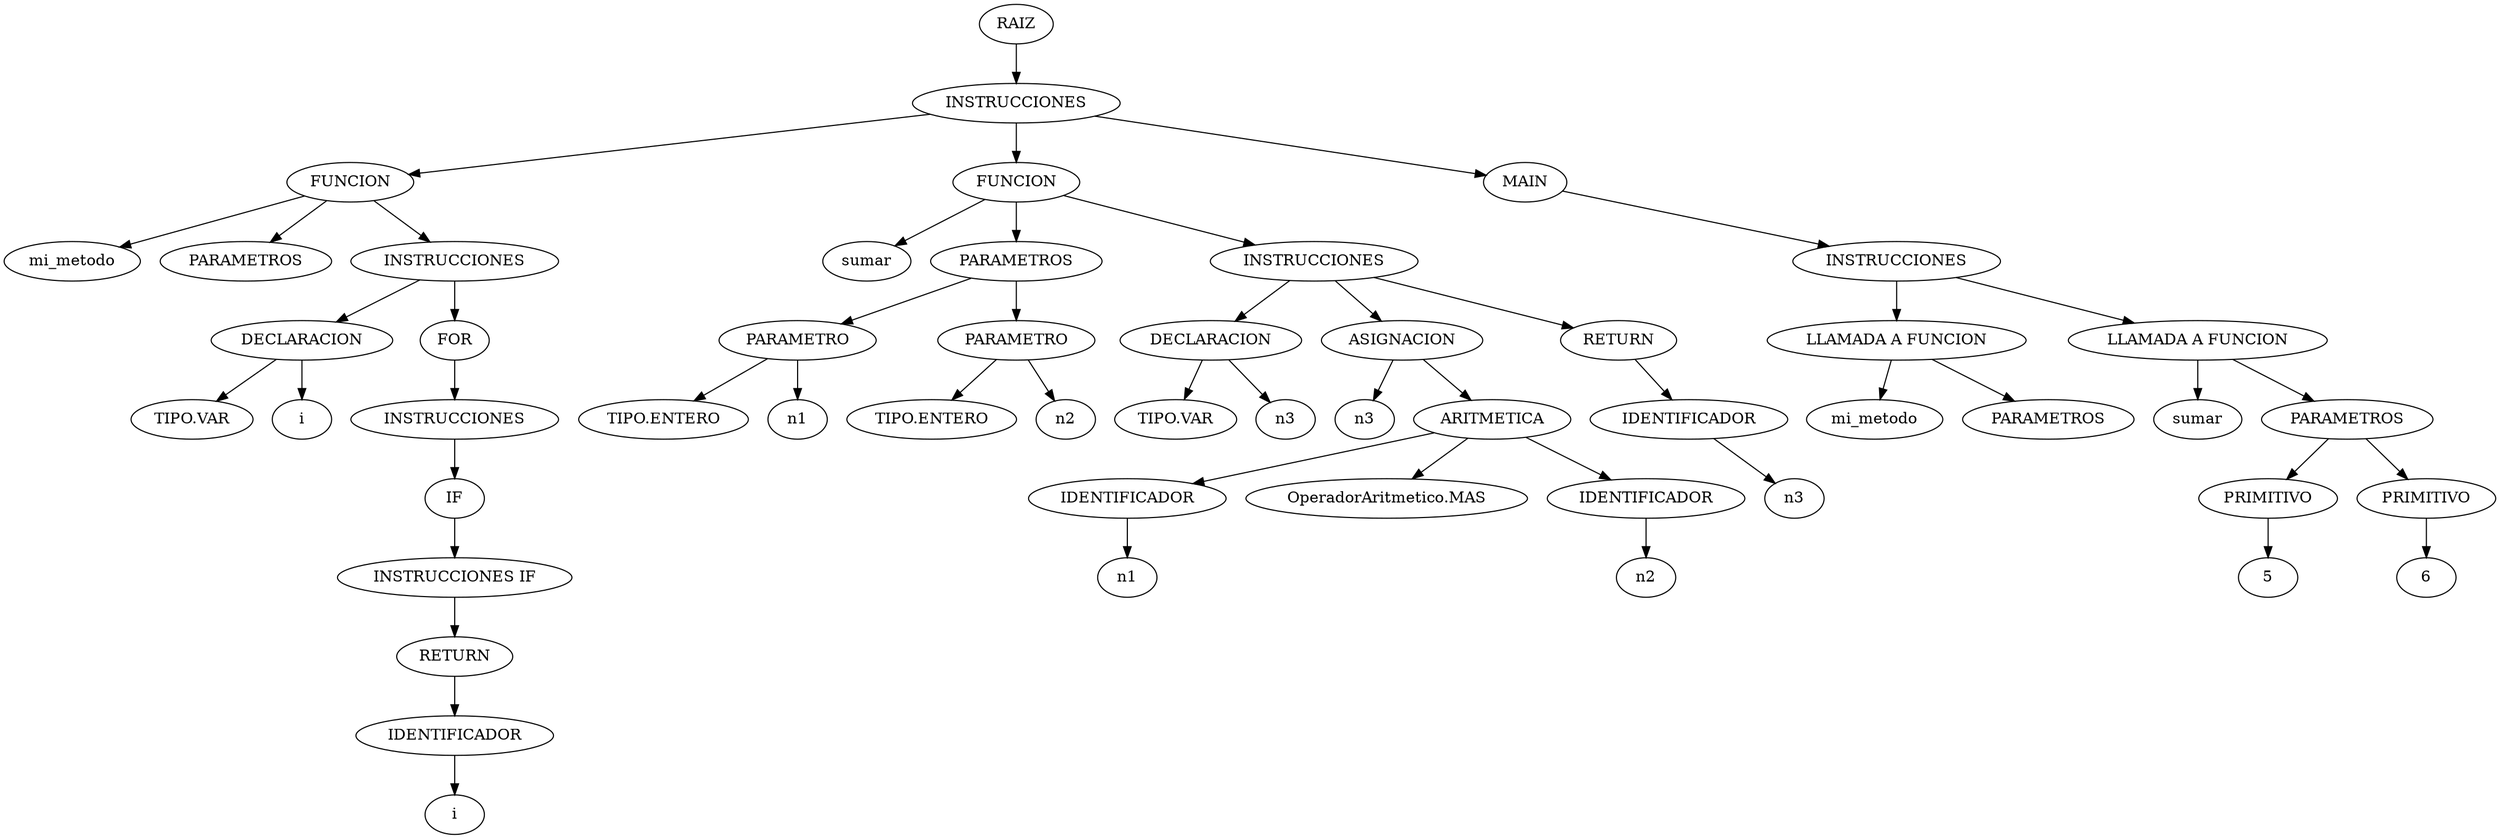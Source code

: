 digraph {
n0[label="RAIZ"];
n1[label="INSTRUCCIONES"];
n0->n1;
n2[label="FUNCION"];
n1->n2;
n3[label="mi_metodo"];
n2->n3;
n4[label="PARAMETROS"];
n2->n4;
n5[label="INSTRUCCIONES"];
n2->n5;
n6[label="DECLARACION"];
n5->n6;
n7[label="TIPO.VAR"];
n6->n7;
n8[label="i"];
n6->n8;
n9[label="FOR"];
n5->n9;
n10[label="INSTRUCCIONES"];
n9->n10;
n11[label="IF"];
n10->n11;
n12[label="INSTRUCCIONES IF"];
n11->n12;
n13[label="RETURN"];
n12->n13;
n14[label="IDENTIFICADOR"];
n13->n14;
n15[label="i"];
n14->n15;
n16[label="FUNCION"];
n1->n16;
n17[label="sumar"];
n16->n17;
n18[label="PARAMETROS"];
n16->n18;
n19[label="PARAMETRO"];
n18->n19;
n20[label="TIPO.ENTERO"];
n19->n20;
n21[label="n1"];
n19->n21;
n22[label="PARAMETRO"];
n18->n22;
n23[label="TIPO.ENTERO"];
n22->n23;
n24[label="n2"];
n22->n24;
n25[label="INSTRUCCIONES"];
n16->n25;
n26[label="DECLARACION"];
n25->n26;
n27[label="TIPO.VAR"];
n26->n27;
n28[label="n3"];
n26->n28;
n29[label="ASIGNACION"];
n25->n29;
n30[label="n3"];
n29->n30;
n31[label="ARITMETICA"];
n29->n31;
n32[label="IDENTIFICADOR"];
n31->n32;
n33[label="n1"];
n32->n33;
n34[label="OperadorAritmetico.MAS"];
n31->n34;
n35[label="IDENTIFICADOR"];
n31->n35;
n36[label="n2"];
n35->n36;
n37[label="RETURN"];
n25->n37;
n38[label="IDENTIFICADOR"];
n37->n38;
n39[label="n3"];
n38->n39;
n40[label="MAIN"];
n1->n40;
n41[label="INSTRUCCIONES"];
n40->n41;
n42[label="LLAMADA A FUNCION"];
n41->n42;
n43[label="mi_metodo"];
n42->n43;
n44[label="PARAMETROS"];
n42->n44;
n45[label="LLAMADA A FUNCION"];
n41->n45;
n46[label="sumar"];
n45->n46;
n47[label="PARAMETROS"];
n45->n47;
n48[label="PRIMITIVO"];
n47->n48;
n49[label="5"];
n48->n49;
n50[label="PRIMITIVO"];
n47->n50;
n51[label="6"];
n50->n51;
}